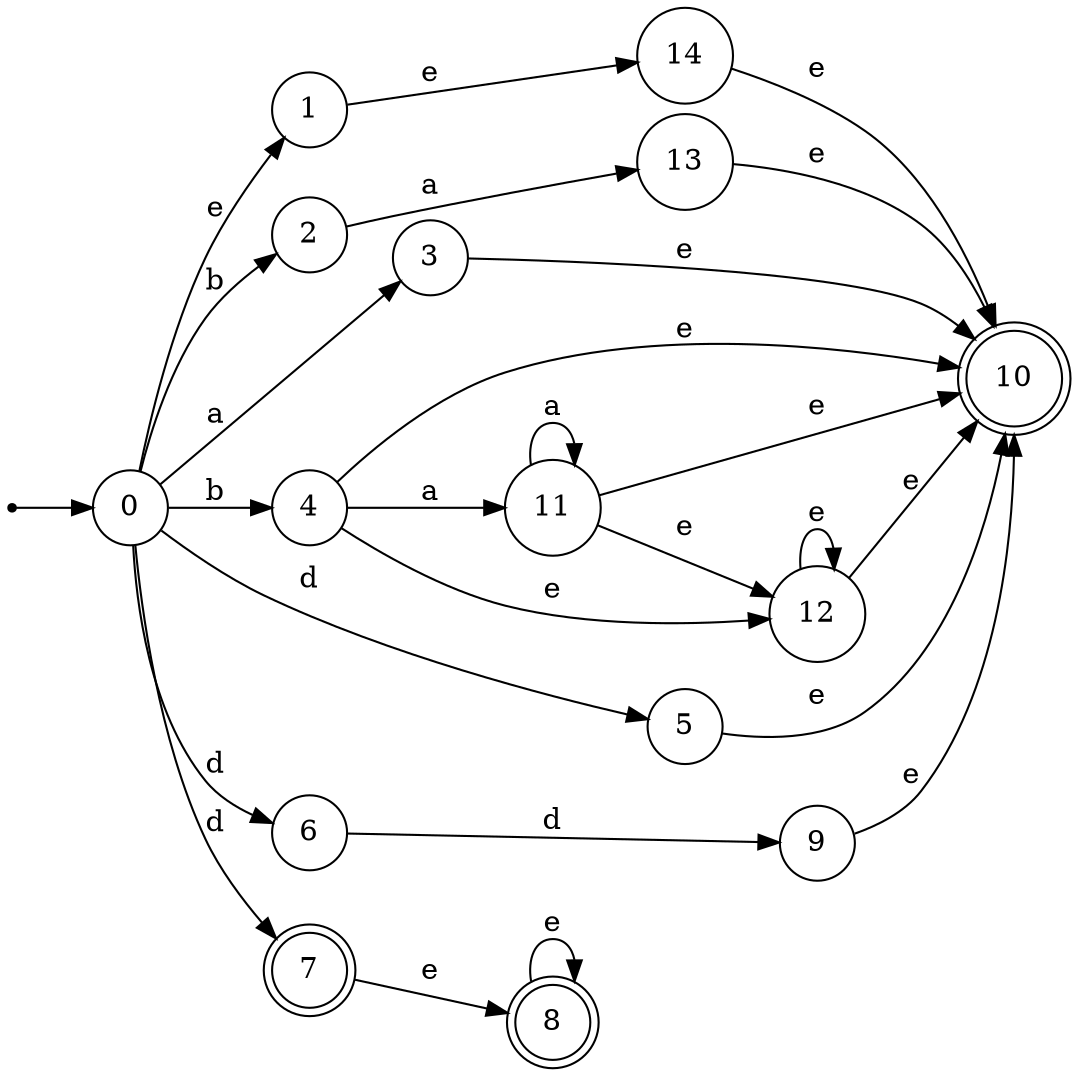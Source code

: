 digraph finite_state_machine {
rankdir=LR;
size="20,20";
node [shape = point]; "dummy0"
node [shape = circle]; "0";
"dummy0" -> "0";
node [shape = circle]; "1";
node [shape = circle]; "2";
node [shape = circle]; "3";
node [shape = circle]; "4";
node [shape = circle]; "5";
node [shape = circle]; "6";
node [shape = doublecircle]; "7";node [shape = doublecircle]; "8";node [shape = circle]; "9";
node [shape = doublecircle]; "10";node [shape = circle]; "11";
node [shape = circle]; "12";
node [shape = circle]; "13";
node [shape = circle]; "14";
"0" -> "1" [label = "e"];
 "0" -> "2" [label = "b"];
 "0" -> "4" [label = "b"];
 "0" -> "3" [label = "a"];
 "0" -> "5" [label = "d"];
 "0" -> "6" [label = "d"];
 "0" -> "7" [label = "d"];
 "7" -> "8" [label = "e"];
 "8" -> "8" [label = "e"];
 "6" -> "9" [label = "d"];
 "9" -> "10" [label = "e"];
 "5" -> "10" [label = "e"];
 "4" -> "11" [label = "a"];
 "4" -> "10" [label = "e"];
 "4" -> "12" [label = "e"];
 "12" -> "10" [label = "e"];
 "12" -> "12" [label = "e"];
 "11" -> "11" [label = "a"];
 "11" -> "10" [label = "e"];
 "11" -> "12" [label = "e"];
 "3" -> "10" [label = "e"];
 "2" -> "13" [label = "a"];
 "13" -> "10" [label = "e"];
 "1" -> "14" [label = "e"];
 "14" -> "10" [label = "e"];
 }
